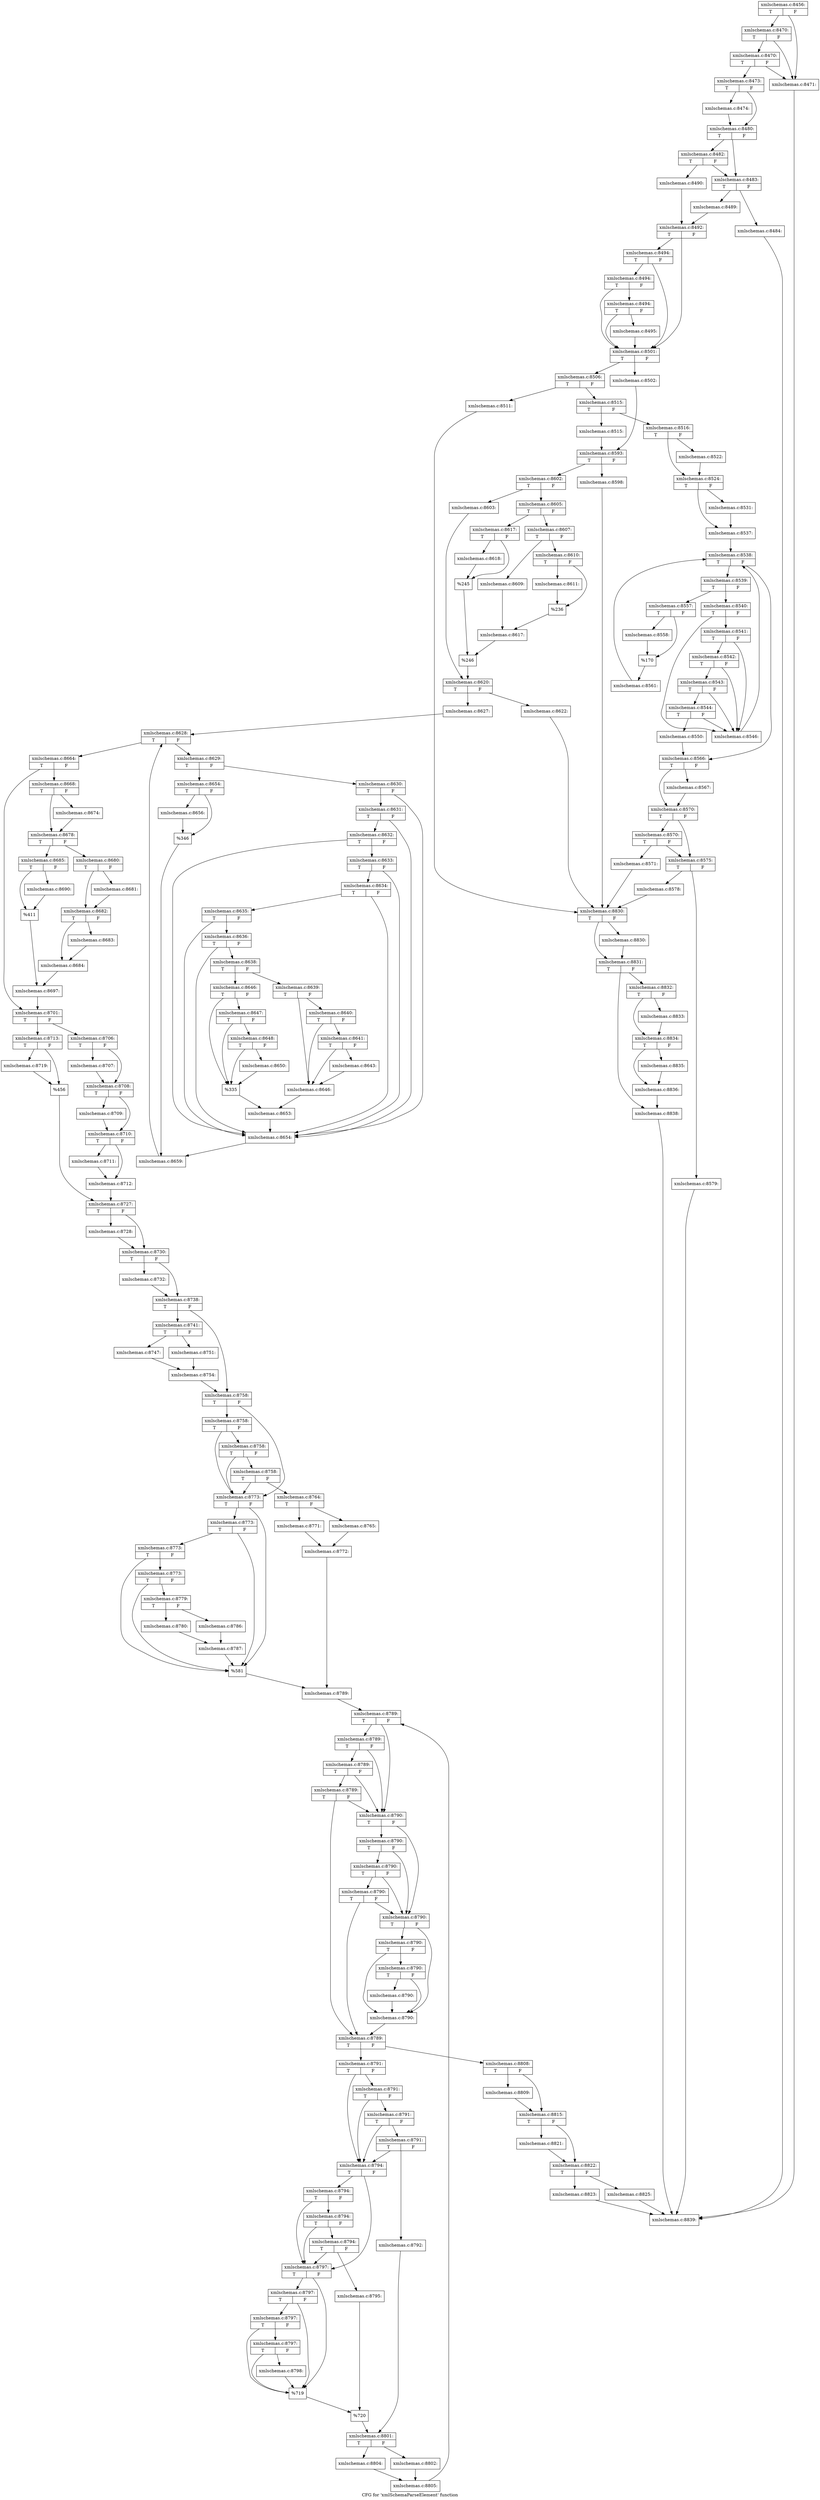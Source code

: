 digraph "CFG for 'xmlSchemaParseElement' function" {
	label="CFG for 'xmlSchemaParseElement' function";

	Node0x4f6e110 [shape=record,label="{xmlschemas.c:8456:|{<s0>T|<s1>F}}"];
	Node0x4f6e110 -> Node0x4f95220;
	Node0x4f6e110 -> Node0x4f95340;
	Node0x4f95340 [shape=record,label="{xmlschemas.c:8470:|{<s0>T|<s1>F}}"];
	Node0x4f95340 -> Node0x4f95220;
	Node0x4f95340 -> Node0x4f952c0;
	Node0x4f952c0 [shape=record,label="{xmlschemas.c:8470:|{<s0>T|<s1>F}}"];
	Node0x4f952c0 -> Node0x4f95220;
	Node0x4f952c0 -> Node0x4f95270;
	Node0x4f95220 [shape=record,label="{xmlschemas.c:8471:}"];
	Node0x4f95220 -> Node0x4f7c2d0;
	Node0x4f95270 [shape=record,label="{xmlschemas.c:8473:|{<s0>T|<s1>F}}"];
	Node0x4f95270 -> Node0x4f95c00;
	Node0x4f95270 -> Node0x4f95c50;
	Node0x4f95c00 [shape=record,label="{xmlschemas.c:8474:}"];
	Node0x4f95c00 -> Node0x4f95c50;
	Node0x4f95c50 [shape=record,label="{xmlschemas.c:8480:|{<s0>T|<s1>F}}"];
	Node0x4f95c50 -> Node0x4f96650;
	Node0x4f95c50 -> Node0x4f96740;
	Node0x4f96740 [shape=record,label="{xmlschemas.c:8482:|{<s0>T|<s1>F}}"];
	Node0x4f96740 -> Node0x4f96650;
	Node0x4f96740 -> Node0x4f966f0;
	Node0x4f96650 [shape=record,label="{xmlschemas.c:8483:|{<s0>T|<s1>F}}"];
	Node0x4f96650 -> Node0x4f96d00;
	Node0x4f96650 -> Node0x4f96d50;
	Node0x4f96d00 [shape=record,label="{xmlschemas.c:8484:}"];
	Node0x4f96d00 -> Node0x4f7c2d0;
	Node0x4f96d50 [shape=record,label="{xmlschemas.c:8489:}"];
	Node0x4f96d50 -> Node0x4f966a0;
	Node0x4f966f0 [shape=record,label="{xmlschemas.c:8490:}"];
	Node0x4f966f0 -> Node0x4f966a0;
	Node0x4f966a0 [shape=record,label="{xmlschemas.c:8492:|{<s0>T|<s1>F}}"];
	Node0x4f966a0 -> Node0x4f97e40;
	Node0x4f966a0 -> Node0x4f97d20;
	Node0x4f97e40 [shape=record,label="{xmlschemas.c:8494:|{<s0>T|<s1>F}}"];
	Node0x4f97e40 -> Node0x4f97df0;
	Node0x4f97e40 -> Node0x4f97d20;
	Node0x4f97df0 [shape=record,label="{xmlschemas.c:8494:|{<s0>T|<s1>F}}"];
	Node0x4f97df0 -> Node0x4f97d70;
	Node0x4f97df0 -> Node0x4f97d20;
	Node0x4f97d70 [shape=record,label="{xmlschemas.c:8494:|{<s0>T|<s1>F}}"];
	Node0x4f97d70 -> Node0x4f97cd0;
	Node0x4f97d70 -> Node0x4f97d20;
	Node0x4f97cd0 [shape=record,label="{xmlschemas.c:8495:}"];
	Node0x4f97cd0 -> Node0x4f97d20;
	Node0x4f97d20 [shape=record,label="{xmlschemas.c:8501:|{<s0>T|<s1>F}}"];
	Node0x4f97d20 -> Node0x4f99180;
	Node0x4f97d20 -> Node0x4f991d0;
	Node0x4f99180 [shape=record,label="{xmlschemas.c:8502:}"];
	Node0x4f99180 -> Node0x4f99c00;
	Node0x4f991d0 [shape=record,label="{xmlschemas.c:8506:|{<s0>T|<s1>F}}"];
	Node0x4f991d0 -> Node0x4f9ad10;
	Node0x4f991d0 -> Node0x4f9ad60;
	Node0x4f9ad10 [shape=record,label="{xmlschemas.c:8511:}"];
	Node0x4f9ad10 -> Node0x4f9b040;
	Node0x4f9ad60 [shape=record,label="{xmlschemas.c:8515:|{<s0>T|<s1>F}}"];
	Node0x4f9ad60 -> Node0x4f9b160;
	Node0x4f9ad60 -> Node0x4f9b1b0;
	Node0x4f9b160 [shape=record,label="{xmlschemas.c:8516:|{<s0>T|<s1>F}}"];
	Node0x4f9b160 -> Node0x4f9bf00;
	Node0x4f9b160 -> Node0x4f9bf50;
	Node0x4f9bf00 [shape=record,label="{xmlschemas.c:8522:}"];
	Node0x4f9bf00 -> Node0x4f9bf50;
	Node0x4f9bf50 [shape=record,label="{xmlschemas.c:8524:|{<s0>T|<s1>F}}"];
	Node0x4f9bf50 -> Node0x4f9cc30;
	Node0x4f9bf50 -> Node0x4f9cc80;
	Node0x4f9cc30 [shape=record,label="{xmlschemas.c:8531:}"];
	Node0x4f9cc30 -> Node0x4f9cc80;
	Node0x4f9cc80 [shape=record,label="{xmlschemas.c:8537:}"];
	Node0x4f9cc80 -> Node0x4f9d650;
	Node0x4f9d650 [shape=record,label="{xmlschemas.c:8538:|{<s0>T|<s1>F}}"];
	Node0x4f9d650 -> Node0x4f9da40;
	Node0x4f9d650 -> Node0x4f9d870;
	Node0x4f9da40 [shape=record,label="{xmlschemas.c:8539:|{<s0>T|<s1>F}}"];
	Node0x4f9da40 -> Node0x4f9dc00;
	Node0x4f9da40 -> Node0x4f9dca0;
	Node0x4f9dc00 [shape=record,label="{xmlschemas.c:8540:|{<s0>T|<s1>F}}"];
	Node0x4f9dc00 -> Node0x4f9e0b0;
	Node0x4f9dc00 -> Node0x4f9e320;
	Node0x4f9e320 [shape=record,label="{xmlschemas.c:8541:|{<s0>T|<s1>F}}"];
	Node0x4f9e320 -> Node0x4f9e0b0;
	Node0x4f9e320 -> Node0x4f9e2a0;
	Node0x4f9e2a0 [shape=record,label="{xmlschemas.c:8542:|{<s0>T|<s1>F}}"];
	Node0x4f9e2a0 -> Node0x4f9e0b0;
	Node0x4f9e2a0 -> Node0x4f9e220;
	Node0x4f9e220 [shape=record,label="{xmlschemas.c:8543:|{<s0>T|<s1>F}}"];
	Node0x4f9e220 -> Node0x4f9e0b0;
	Node0x4f9e220 -> Node0x4f9e1a0;
	Node0x4f9e1a0 [shape=record,label="{xmlschemas.c:8544:|{<s0>T|<s1>F}}"];
	Node0x4f9e1a0 -> Node0x4f9e0b0;
	Node0x4f9e1a0 -> Node0x4f9e150;
	Node0x4f9e0b0 [shape=record,label="{xmlschemas.c:8546:}"];
	Node0x4f9e0b0 -> Node0x4f9d650;
	Node0x4f9e150 [shape=record,label="{xmlschemas.c:8550:}"];
	Node0x4f9e150 -> Node0x4f9d870;
	Node0x4f9dca0 [shape=record,label="{xmlschemas.c:8557:|{<s0>T|<s1>F}}"];
	Node0x4f9dca0 -> Node0x4f9e100;
	Node0x4f9dca0 -> Node0x4fa0340;
	Node0x4f9e100 [shape=record,label="{xmlschemas.c:8558:}"];
	Node0x4f9e100 -> Node0x4fa0340;
	Node0x4fa0340 [shape=record,label="{%170}"];
	Node0x4fa0340 -> Node0x4f9dc50;
	Node0x4f9dc50 [shape=record,label="{xmlschemas.c:8561:}"];
	Node0x4f9dc50 -> Node0x4f9d650;
	Node0x4f9d870 [shape=record,label="{xmlschemas.c:8566:|{<s0>T|<s1>F}}"];
	Node0x4f9d870 -> Node0x4fa1160;
	Node0x4f9d870 -> Node0x4fa11b0;
	Node0x4fa1160 [shape=record,label="{xmlschemas.c:8567:}"];
	Node0x4fa1160 -> Node0x4fa11b0;
	Node0x4fa11b0 [shape=record,label="{xmlschemas.c:8570:|{<s0>T|<s1>F}}"];
	Node0x4fa11b0 -> Node0x4fa1a60;
	Node0x4fa11b0 -> Node0x4fa1a10;
	Node0x4fa1a60 [shape=record,label="{xmlschemas.c:8570:|{<s0>T|<s1>F}}"];
	Node0x4fa1a60 -> Node0x4fa19c0;
	Node0x4fa1a60 -> Node0x4fa1a10;
	Node0x4fa19c0 [shape=record,label="{xmlschemas.c:8571:}"];
	Node0x4fa19c0 -> Node0x4f9b040;
	Node0x4fa1a10 [shape=record,label="{xmlschemas.c:8575:|{<s0>T|<s1>F}}"];
	Node0x4fa1a10 -> Node0x4fa2430;
	Node0x4fa1a10 -> Node0x4fa2480;
	Node0x4fa2430 [shape=record,label="{xmlschemas.c:8578:}"];
	Node0x4fa2430 -> Node0x4f9b040;
	Node0x4fa2480 [shape=record,label="{xmlschemas.c:8579:}"];
	Node0x4fa2480 -> Node0x4f7c2d0;
	Node0x4f9b1b0 [shape=record,label="{xmlschemas.c:8515:}"];
	Node0x4f9b1b0 -> Node0x4f99c00;
	Node0x4f99c00 [shape=record,label="{xmlschemas.c:8593:|{<s0>T|<s1>F}}"];
	Node0x4f99c00 -> Node0x4fa4770;
	Node0x4f99c00 -> Node0x4fa47c0;
	Node0x4fa4770 [shape=record,label="{xmlschemas.c:8598:}"];
	Node0x4fa4770 -> Node0x4f9b040;
	Node0x4fa47c0 [shape=record,label="{xmlschemas.c:8602:|{<s0>T|<s1>F}}"];
	Node0x4fa47c0 -> Node0x4fa4ea0;
	Node0x4fa47c0 -> Node0x4fa4f40;
	Node0x4fa4ea0 [shape=record,label="{xmlschemas.c:8603:}"];
	Node0x4fa4ea0 -> Node0x4fa4ef0;
	Node0x4fa4f40 [shape=record,label="{xmlschemas.c:8605:|{<s0>T|<s1>F}}"];
	Node0x4fa4f40 -> Node0x4fa5880;
	Node0x4fa4f40 -> Node0x4fa5920;
	Node0x4fa5880 [shape=record,label="{xmlschemas.c:8607:|{<s0>T|<s1>F}}"];
	Node0x4fa5880 -> Node0x4fa5fe0;
	Node0x4fa5880 -> Node0x4fa6080;
	Node0x4fa5fe0 [shape=record,label="{xmlschemas.c:8609:}"];
	Node0x4fa5fe0 -> Node0x4fa6030;
	Node0x4fa6080 [shape=record,label="{xmlschemas.c:8610:|{<s0>T|<s1>F}}"];
	Node0x4fa6080 -> Node0x4fa6860;
	Node0x4fa6080 -> Node0x4fa6810;
	Node0x4fa6810 [shape=record,label="{xmlschemas.c:8611:}"];
	Node0x4fa6810 -> Node0x4fa6860;
	Node0x4fa6860 [shape=record,label="{%236}"];
	Node0x4fa6860 -> Node0x4fa6030;
	Node0x4fa6030 [shape=record,label="{xmlschemas.c:8617:}"];
	Node0x4fa6030 -> Node0x4fa58d0;
	Node0x4fa5920 [shape=record,label="{xmlschemas.c:8617:|{<s0>T|<s1>F}}"];
	Node0x4fa5920 -> Node0x4fa7480;
	Node0x4fa5920 -> Node0x4fa74d0;
	Node0x4fa7480 [shape=record,label="{xmlschemas.c:8618:}"];
	Node0x4fa7480 -> Node0x4fa74d0;
	Node0x4fa74d0 [shape=record,label="{%245}"];
	Node0x4fa74d0 -> Node0x4fa58d0;
	Node0x4fa58d0 [shape=record,label="{%246}"];
	Node0x4fa58d0 -> Node0x4fa4ef0;
	Node0x4fa4ef0 [shape=record,label="{xmlschemas.c:8620:|{<s0>T|<s1>F}}"];
	Node0x4fa4ef0 -> Node0x46346e0;
	Node0x4fa4ef0 -> Node0x4fa86e0;
	Node0x46346e0 [shape=record,label="{xmlschemas.c:8622:}"];
	Node0x46346e0 -> Node0x4f9b040;
	Node0x4fa86e0 [shape=record,label="{xmlschemas.c:8627:}"];
	Node0x4fa86e0 -> Node0x4fa9060;
	Node0x4fa9060 [shape=record,label="{xmlschemas.c:8628:|{<s0>T|<s1>F}}"];
	Node0x4fa9060 -> Node0x4fa9410;
	Node0x4fa9060 -> Node0x4fa9240;
	Node0x4fa9410 [shape=record,label="{xmlschemas.c:8629:|{<s0>T|<s1>F}}"];
	Node0x4fa9410 -> Node0x4fa9550;
	Node0x4fa9410 -> Node0x4fa95f0;
	Node0x4fa9550 [shape=record,label="{xmlschemas.c:8630:|{<s0>T|<s1>F}}"];
	Node0x4fa9550 -> Node0x4fa99d0;
	Node0x4fa9550 -> Node0x4fa9ca0;
	Node0x4fa9ca0 [shape=record,label="{xmlschemas.c:8631:|{<s0>T|<s1>F}}"];
	Node0x4fa9ca0 -> Node0x4fa99d0;
	Node0x4fa9ca0 -> Node0x4fa9c20;
	Node0x4fa9c20 [shape=record,label="{xmlschemas.c:8632:|{<s0>T|<s1>F}}"];
	Node0x4fa9c20 -> Node0x4fa99d0;
	Node0x4fa9c20 -> Node0x4fa9ba0;
	Node0x4fa9ba0 [shape=record,label="{xmlschemas.c:8633:|{<s0>T|<s1>F}}"];
	Node0x4fa9ba0 -> Node0x4fa99d0;
	Node0x4fa9ba0 -> Node0x4fa9b20;
	Node0x4fa9b20 [shape=record,label="{xmlschemas.c:8634:|{<s0>T|<s1>F}}"];
	Node0x4fa9b20 -> Node0x4fa99d0;
	Node0x4fa9b20 -> Node0x4fa9aa0;
	Node0x4fa9aa0 [shape=record,label="{xmlschemas.c:8635:|{<s0>T|<s1>F}}"];
	Node0x4fa9aa0 -> Node0x4fa99d0;
	Node0x4fa9aa0 -> Node0x4fa9a20;
	Node0x4fa9a20 [shape=record,label="{xmlschemas.c:8636:|{<s0>T|<s1>F}}"];
	Node0x4fa9a20 -> Node0x4fa99d0;
	Node0x4fa9a20 -> Node0x4fa9980;
	Node0x4fa9980 [shape=record,label="{xmlschemas.c:8638:|{<s0>T|<s1>F}}"];
	Node0x4fa9980 -> Node0x4fabab0;
	Node0x4fa9980 -> Node0x4fabb50;
	Node0x4fabab0 [shape=record,label="{xmlschemas.c:8639:|{<s0>T|<s1>F}}"];
	Node0x4fabab0 -> Node0x4fabee0;
	Node0x4fabab0 -> Node0x4fabfb0;
	Node0x4fabfb0 [shape=record,label="{xmlschemas.c:8640:|{<s0>T|<s1>F}}"];
	Node0x4fabfb0 -> Node0x4fabee0;
	Node0x4fabfb0 -> Node0x4fabf30;
	Node0x4fabf30 [shape=record,label="{xmlschemas.c:8641:|{<s0>T|<s1>F}}"];
	Node0x4fabf30 -> Node0x4fabee0;
	Node0x4fabf30 -> Node0x4fabe90;
	Node0x4fabe90 [shape=record,label="{xmlschemas.c:8643:}"];
	Node0x4fabe90 -> Node0x4fabee0;
	Node0x4fabee0 [shape=record,label="{xmlschemas.c:8646:}"];
	Node0x4fabee0 -> Node0x4fabb00;
	Node0x4fabb50 [shape=record,label="{xmlschemas.c:8646:|{<s0>T|<s1>F}}"];
	Node0x4fabb50 -> Node0x4fad110;
	Node0x4fabb50 -> Node0x4fad1e0;
	Node0x4fad1e0 [shape=record,label="{xmlschemas.c:8647:|{<s0>T|<s1>F}}"];
	Node0x4fad1e0 -> Node0x4fad110;
	Node0x4fad1e0 -> Node0x4fad160;
	Node0x4fad160 [shape=record,label="{xmlschemas.c:8648:|{<s0>T|<s1>F}}"];
	Node0x4fad160 -> Node0x4fad110;
	Node0x4fad160 -> Node0x4fad0c0;
	Node0x4fad0c0 [shape=record,label="{xmlschemas.c:8650:}"];
	Node0x4fad0c0 -> Node0x4fad110;
	Node0x4fad110 [shape=record,label="{%335}"];
	Node0x4fad110 -> Node0x4fabb00;
	Node0x4fabb00 [shape=record,label="{xmlschemas.c:8653:}"];
	Node0x4fabb00 -> Node0x4fa99d0;
	Node0x4fa99d0 [shape=record,label="{xmlschemas.c:8654:}"];
	Node0x4fa99d0 -> Node0x4fa95a0;
	Node0x4fa95f0 [shape=record,label="{xmlschemas.c:8654:|{<s0>T|<s1>F}}"];
	Node0x4fa95f0 -> Node0x4fae660;
	Node0x4fa95f0 -> Node0x4fae6b0;
	Node0x4fae660 [shape=record,label="{xmlschemas.c:8656:}"];
	Node0x4fae660 -> Node0x4fae6b0;
	Node0x4fae6b0 [shape=record,label="{%346}"];
	Node0x4fae6b0 -> Node0x4fa95a0;
	Node0x4fa95a0 [shape=record,label="{xmlschemas.c:8659:}"];
	Node0x4fa95a0 -> Node0x4fa9060;
	Node0x4fa9240 [shape=record,label="{xmlschemas.c:8664:|{<s0>T|<s1>F}}"];
	Node0x4fa9240 -> Node0x4faf450;
	Node0x4fa9240 -> Node0x4faf4a0;
	Node0x4faf450 [shape=record,label="{xmlschemas.c:8668:|{<s0>T|<s1>F}}"];
	Node0x4faf450 -> Node0x4fb0440;
	Node0x4faf450 -> Node0x4fb0490;
	Node0x4fb0440 [shape=record,label="{xmlschemas.c:8674:}"];
	Node0x4fb0440 -> Node0x4fb0490;
	Node0x4fb0490 [shape=record,label="{xmlschemas.c:8678:|{<s0>T|<s1>F}}"];
	Node0x4fb0490 -> Node0x4fb0f20;
	Node0x4fb0490 -> Node0x4fb0fc0;
	Node0x4fb0f20 [shape=record,label="{xmlschemas.c:8680:|{<s0>T|<s1>F}}"];
	Node0x4fb0f20 -> Node0x4fb1380;
	Node0x4fb0f20 -> Node0x4fb13d0;
	Node0x4fb1380 [shape=record,label="{xmlschemas.c:8681:}"];
	Node0x4fb1380 -> Node0x4fb13d0;
	Node0x4fb13d0 [shape=record,label="{xmlschemas.c:8682:|{<s0>T|<s1>F}}"];
	Node0x4fb13d0 -> Node0x4fb1c00;
	Node0x4fb13d0 -> Node0x4fb1c50;
	Node0x4fb1c00 [shape=record,label="{xmlschemas.c:8683:}"];
	Node0x4fb1c00 -> Node0x4fb1c50;
	Node0x4fb1c50 [shape=record,label="{xmlschemas.c:8684:}"];
	Node0x4fb1c50 -> Node0x4fb0f70;
	Node0x4fb0fc0 [shape=record,label="{xmlschemas.c:8685:|{<s0>T|<s1>F}}"];
	Node0x4fb0fc0 -> Node0x4fb2970;
	Node0x4fb0fc0 -> Node0x4fb29c0;
	Node0x4fb2970 [shape=record,label="{xmlschemas.c:8690:}"];
	Node0x4fb2970 -> Node0x4fb29c0;
	Node0x4fb29c0 [shape=record,label="{%411}"];
	Node0x4fb29c0 -> Node0x4fb0f70;
	Node0x4fb0f70 [shape=record,label="{xmlschemas.c:8697:}"];
	Node0x4fb0f70 -> Node0x4faf4a0;
	Node0x4faf4a0 [shape=record,label="{xmlschemas.c:8701:|{<s0>T|<s1>F}}"];
	Node0x4faf4a0 -> Node0x4fb3c80;
	Node0x4faf4a0 -> Node0x4fb3d20;
	Node0x4fb3c80 [shape=record,label="{xmlschemas.c:8706:|{<s0>T|<s1>F}}"];
	Node0x4fb3c80 -> Node0x4fb40e0;
	Node0x4fb3c80 -> Node0x4fb4130;
	Node0x4fb40e0 [shape=record,label="{xmlschemas.c:8707:}"];
	Node0x4fb40e0 -> Node0x4fb4130;
	Node0x4fb4130 [shape=record,label="{xmlschemas.c:8708:|{<s0>T|<s1>F}}"];
	Node0x4fb4130 -> Node0x4fb4920;
	Node0x4fb4130 -> Node0x4fb4970;
	Node0x4fb4920 [shape=record,label="{xmlschemas.c:8709:}"];
	Node0x4fb4920 -> Node0x4fb4970;
	Node0x4fb4970 [shape=record,label="{xmlschemas.c:8710:|{<s0>T|<s1>F}}"];
	Node0x4fb4970 -> Node0x4fb51c0;
	Node0x4fb4970 -> Node0x4fb5210;
	Node0x4fb51c0 [shape=record,label="{xmlschemas.c:8711:}"];
	Node0x4fb51c0 -> Node0x4fb5210;
	Node0x4fb5210 [shape=record,label="{xmlschemas.c:8712:}"];
	Node0x4fb5210 -> Node0x4fb3cd0;
	Node0x4fb3d20 [shape=record,label="{xmlschemas.c:8713:|{<s0>T|<s1>F}}"];
	Node0x4fb3d20 -> Node0x4fb5f30;
	Node0x4fb3d20 -> Node0x4fb5f80;
	Node0x4fb5f30 [shape=record,label="{xmlschemas.c:8719:}"];
	Node0x4fb5f30 -> Node0x4fb5f80;
	Node0x4fb5f80 [shape=record,label="{%456}"];
	Node0x4fb5f80 -> Node0x4fb3cd0;
	Node0x4fb3cd0 [shape=record,label="{xmlschemas.c:8727:|{<s0>T|<s1>F}}"];
	Node0x4fb3cd0 -> Node0x4fb6ee0;
	Node0x4fb3cd0 -> Node0x4fb6f30;
	Node0x4fb6ee0 [shape=record,label="{xmlschemas.c:8728:}"];
	Node0x4fb6ee0 -> Node0x4fb6f30;
	Node0x4fb6f30 [shape=record,label="{xmlschemas.c:8730:|{<s0>T|<s1>F}}"];
	Node0x4fb6f30 -> Node0x4fb7a00;
	Node0x4fb6f30 -> Node0x4fb7a50;
	Node0x4fb7a00 [shape=record,label="{xmlschemas.c:8732:}"];
	Node0x4fb7a00 -> Node0x4fb7a50;
	Node0x4fb7a50 [shape=record,label="{xmlschemas.c:8738:|{<s0>T|<s1>F}}"];
	Node0x4fb7a50 -> Node0x4fb9110;
	Node0x4fb7a50 -> Node0x4fb9160;
	Node0x4fb9110 [shape=record,label="{xmlschemas.c:8741:|{<s0>T|<s1>F}}"];
	Node0x4fb9110 -> Node0x4fb9820;
	Node0x4fb9110 -> Node0x4fb98c0;
	Node0x4fb9820 [shape=record,label="{xmlschemas.c:8747:}"];
	Node0x4fb9820 -> Node0x4fb9870;
	Node0x4fb98c0 [shape=record,label="{xmlschemas.c:8751:}"];
	Node0x4fb98c0 -> Node0x4fb9870;
	Node0x4fb9870 [shape=record,label="{xmlschemas.c:8754:}"];
	Node0x4fb9870 -> Node0x4fb9160;
	Node0x4fb9160 [shape=record,label="{xmlschemas.c:8758:|{<s0>T|<s1>F}}"];
	Node0x4fb9160 -> Node0x4fbab30;
	Node0x4fb9160 -> Node0x4fbaa10;
	Node0x4fbab30 [shape=record,label="{xmlschemas.c:8758:|{<s0>T|<s1>F}}"];
	Node0x4fbab30 -> Node0x4fbaae0;
	Node0x4fbab30 -> Node0x4fbaa10;
	Node0x4fbaae0 [shape=record,label="{xmlschemas.c:8758:|{<s0>T|<s1>F}}"];
	Node0x4fbaae0 -> Node0x4fbaa60;
	Node0x4fbaae0 -> Node0x4fbaa10;
	Node0x4fbaa60 [shape=record,label="{xmlschemas.c:8758:|{<s0>T|<s1>F}}"];
	Node0x4fbaa60 -> Node0x4fba970;
	Node0x4fbaa60 -> Node0x4fbaa10;
	Node0x4fba970 [shape=record,label="{xmlschemas.c:8764:|{<s0>T|<s1>F}}"];
	Node0x4fba970 -> Node0x4fbb7f0;
	Node0x4fba970 -> Node0x4fbb890;
	Node0x4fbb7f0 [shape=record,label="{xmlschemas.c:8765:}"];
	Node0x4fbb7f0 -> Node0x4fbb840;
	Node0x4fbb890 [shape=record,label="{xmlschemas.c:8771:}"];
	Node0x4fbb890 -> Node0x4fbb840;
	Node0x4fbb840 [shape=record,label="{xmlschemas.c:8772:}"];
	Node0x4fbb840 -> Node0x4fba9c0;
	Node0x4fbaa10 [shape=record,label="{xmlschemas.c:8773:|{<s0>T|<s1>F}}"];
	Node0x4fbaa10 -> Node0x4fbcdf0;
	Node0x4fbaa10 -> Node0x4fbccd0;
	Node0x4fbcdf0 [shape=record,label="{xmlschemas.c:8773:|{<s0>T|<s1>F}}"];
	Node0x4fbcdf0 -> Node0x4fbcda0;
	Node0x4fbcdf0 -> Node0x4fbccd0;
	Node0x4fbcda0 [shape=record,label="{xmlschemas.c:8773:|{<s0>T|<s1>F}}"];
	Node0x4fbcda0 -> Node0x4fbcd20;
	Node0x4fbcda0 -> Node0x4fbccd0;
	Node0x4fbcd20 [shape=record,label="{xmlschemas.c:8773:|{<s0>T|<s1>F}}"];
	Node0x4fbcd20 -> Node0x4fbcc80;
	Node0x4fbcd20 -> Node0x4fbccd0;
	Node0x4fbcc80 [shape=record,label="{xmlschemas.c:8779:|{<s0>T|<s1>F}}"];
	Node0x4fbcc80 -> Node0x4fbdab0;
	Node0x4fbcc80 -> Node0x4fbdb50;
	Node0x4fbdab0 [shape=record,label="{xmlschemas.c:8780:}"];
	Node0x4fbdab0 -> Node0x4fbdb00;
	Node0x4fbdb50 [shape=record,label="{xmlschemas.c:8786:}"];
	Node0x4fbdb50 -> Node0x4fbdb00;
	Node0x4fbdb00 [shape=record,label="{xmlschemas.c:8787:}"];
	Node0x4fbdb00 -> Node0x4fbccd0;
	Node0x4fbccd0 [shape=record,label="{%581}"];
	Node0x4fbccd0 -> Node0x4fba9c0;
	Node0x4fba9c0 [shape=record,label="{xmlschemas.c:8789:}"];
	Node0x4fba9c0 -> Node0x4fbed00;
	Node0x4fbed00 [shape=record,label="{xmlschemas.c:8789:|{<s0>T|<s1>F}}"];
	Node0x4fbed00 -> Node0x4fbf190;
	Node0x4fbed00 -> Node0x4fbf040;
	Node0x4fbf190 [shape=record,label="{xmlschemas.c:8789:|{<s0>T|<s1>F}}"];
	Node0x4fbf190 -> Node0x4fbf140;
	Node0x4fbf190 -> Node0x4fbf040;
	Node0x4fbf140 [shape=record,label="{xmlschemas.c:8789:|{<s0>T|<s1>F}}"];
	Node0x4fbf140 -> Node0x4fbf0c0;
	Node0x4fbf140 -> Node0x4fbf040;
	Node0x4fbf0c0 [shape=record,label="{xmlschemas.c:8789:|{<s0>T|<s1>F}}"];
	Node0x4fbf0c0 -> Node0x4fbefa0;
	Node0x4fbf0c0 -> Node0x4fbf040;
	Node0x4fbf040 [shape=record,label="{xmlschemas.c:8790:|{<s0>T|<s1>F}}"];
	Node0x4fbf040 -> Node0x4fbfe80;
	Node0x4fbf040 -> Node0x4fbeff0;
	Node0x4fbfe80 [shape=record,label="{xmlschemas.c:8790:|{<s0>T|<s1>F}}"];
	Node0x4fbfe80 -> Node0x4fbfe30;
	Node0x4fbfe80 -> Node0x4fbeff0;
	Node0x4fbfe30 [shape=record,label="{xmlschemas.c:8790:|{<s0>T|<s1>F}}"];
	Node0x4fbfe30 -> Node0x4fbfdb0;
	Node0x4fbfe30 -> Node0x4fbeff0;
	Node0x4fbfdb0 [shape=record,label="{xmlschemas.c:8790:|{<s0>T|<s1>F}}"];
	Node0x4fbfdb0 -> Node0x4fbefa0;
	Node0x4fbfdb0 -> Node0x4fbeff0;
	Node0x4fbeff0 [shape=record,label="{xmlschemas.c:8790:|{<s0>T|<s1>F}}"];
	Node0x4fbeff0 -> Node0x4fc0da0;
	Node0x4fbeff0 -> Node0x4fc0cb0;
	Node0x4fc0da0 [shape=record,label="{xmlschemas.c:8790:|{<s0>T|<s1>F}}"];
	Node0x4fc0da0 -> Node0x4fc0d50;
	Node0x4fc0da0 -> Node0x4fc0cb0;
	Node0x4fc0d50 [shape=record,label="{xmlschemas.c:8790:|{<s0>T|<s1>F}}"];
	Node0x4fc0d50 -> Node0x4fc0d00;
	Node0x4fc0d50 -> Node0x4fc0cb0;
	Node0x4fc0d00 [shape=record,label="{xmlschemas.c:8790:}"];
	Node0x4fc0d00 -> Node0x4fc0cb0;
	Node0x4fc0cb0 [shape=record,label="{xmlschemas.c:8790:}"];
	Node0x4fc0cb0 -> Node0x4fbefa0;
	Node0x4fbefa0 [shape=record,label="{xmlschemas.c:8789:|{<s0>T|<s1>F}}"];
	Node0x4fbefa0 -> Node0x4fc0c00;
	Node0x4fbefa0 -> Node0x4fbef20;
	Node0x4fc0c00 [shape=record,label="{xmlschemas.c:8791:|{<s0>T|<s1>F}}"];
	Node0x4fc0c00 -> Node0x4fc2010;
	Node0x4fc0c00 -> Node0x4fc1ef0;
	Node0x4fc2010 [shape=record,label="{xmlschemas.c:8791:|{<s0>T|<s1>F}}"];
	Node0x4fc2010 -> Node0x4fc1fc0;
	Node0x4fc2010 -> Node0x4fc1ef0;
	Node0x4fc1fc0 [shape=record,label="{xmlschemas.c:8791:|{<s0>T|<s1>F}}"];
	Node0x4fc1fc0 -> Node0x4fc1f40;
	Node0x4fc1fc0 -> Node0x4fc1ef0;
	Node0x4fc1f40 [shape=record,label="{xmlschemas.c:8791:|{<s0>T|<s1>F}}"];
	Node0x4fc1f40 -> Node0x4fc16b0;
	Node0x4fc1f40 -> Node0x4fc1ef0;
	Node0x4fc16b0 [shape=record,label="{xmlschemas.c:8792:}"];
	Node0x4fc16b0 -> Node0x4fc1ea0;
	Node0x4fc1ef0 [shape=record,label="{xmlschemas.c:8794:|{<s0>T|<s1>F}}"];
	Node0x4fc1ef0 -> Node0x4fc3d60;
	Node0x4fc1ef0 -> Node0x4fc3c70;
	Node0x4fc3d60 [shape=record,label="{xmlschemas.c:8794:|{<s0>T|<s1>F}}"];
	Node0x4fc3d60 -> Node0x4fc3d10;
	Node0x4fc3d60 -> Node0x4fc3c70;
	Node0x4fc3d10 [shape=record,label="{xmlschemas.c:8794:|{<s0>T|<s1>F}}"];
	Node0x4fc3d10 -> Node0x4fc3cc0;
	Node0x4fc3d10 -> Node0x4fc3c70;
	Node0x4fc3cc0 [shape=record,label="{xmlschemas.c:8794:|{<s0>T|<s1>F}}"];
	Node0x4fc3cc0 -> Node0x4fc3890;
	Node0x4fc3cc0 -> Node0x4fc3c70;
	Node0x4fc3890 [shape=record,label="{xmlschemas.c:8795:}"];
	Node0x4fc3890 -> Node0x4fc3840;
	Node0x4fc3c70 [shape=record,label="{xmlschemas.c:8797:|{<s0>T|<s1>F}}"];
	Node0x4fc3c70 -> Node0x4fc4ff0;
	Node0x4fc3c70 -> Node0x4fc4ed0;
	Node0x4fc4ff0 [shape=record,label="{xmlschemas.c:8797:|{<s0>T|<s1>F}}"];
	Node0x4fc4ff0 -> Node0x4fc4fa0;
	Node0x4fc4ff0 -> Node0x4fc4ed0;
	Node0x4fc4fa0 [shape=record,label="{xmlschemas.c:8797:|{<s0>T|<s1>F}}"];
	Node0x4fc4fa0 -> Node0x4fc4f20;
	Node0x4fc4fa0 -> Node0x4fc4ed0;
	Node0x4fc4f20 [shape=record,label="{xmlschemas.c:8797:|{<s0>T|<s1>F}}"];
	Node0x4fc4f20 -> Node0x4fc4e80;
	Node0x4fc4f20 -> Node0x4fc4ed0;
	Node0x4fc4e80 [shape=record,label="{xmlschemas.c:8798:}"];
	Node0x4fc4e80 -> Node0x4fc4ed0;
	Node0x4fc4ed0 [shape=record,label="{%719}"];
	Node0x4fc4ed0 -> Node0x4fc3840;
	Node0x4fc3840 [shape=record,label="{%720}"];
	Node0x4fc3840 -> Node0x4fc1ea0;
	Node0x4fc1ea0 [shape=record,label="{xmlschemas.c:8801:|{<s0>T|<s1>F}}"];
	Node0x4fc1ea0 -> Node0x4fc6350;
	Node0x4fc1ea0 -> Node0x4fc63f0;
	Node0x4fc6350 [shape=record,label="{xmlschemas.c:8802:}"];
	Node0x4fc6350 -> Node0x4fc63a0;
	Node0x4fc63f0 [shape=record,label="{xmlschemas.c:8804:}"];
	Node0x4fc63f0 -> Node0x4fc63a0;
	Node0x4fc63a0 [shape=record,label="{xmlschemas.c:8805:}"];
	Node0x4fc63a0 -> Node0x4fbed00;
	Node0x4fbef20 [shape=record,label="{xmlschemas.c:8808:|{<s0>T|<s1>F}}"];
	Node0x4fbef20 -> Node0x4fc2ef0;
	Node0x4fbef20 -> Node0x4fc6f90;
	Node0x4fc2ef0 [shape=record,label="{xmlschemas.c:8809:}"];
	Node0x4fc2ef0 -> Node0x4fc6f90;
	Node0x4fc6f90 [shape=record,label="{xmlschemas.c:8815:|{<s0>T|<s1>F}}"];
	Node0x4fc6f90 -> Node0x4fc7b20;
	Node0x4fc6f90 -> Node0x4fc7b70;
	Node0x4fc7b20 [shape=record,label="{xmlschemas.c:8821:}"];
	Node0x4fc7b20 -> Node0x4fc7b70;
	Node0x4fc7b70 [shape=record,label="{xmlschemas.c:8822:|{<s0>T|<s1>F}}"];
	Node0x4fc7b70 -> Node0x4fc80a0;
	Node0x4fc7b70 -> Node0x4fc8140;
	Node0x4fc80a0 [shape=record,label="{xmlschemas.c:8823:}"];
	Node0x4fc80a0 -> Node0x4f7c2d0;
	Node0x4fc8140 [shape=record,label="{xmlschemas.c:8825:}"];
	Node0x4fc8140 -> Node0x4f7c2d0;
	Node0x4f9b040 [shape=record,label="{xmlschemas.c:8830:|{<s0>T|<s1>F}}"];
	Node0x4f9b040 -> Node0x4fc80f0;
	Node0x4f9b040 -> Node0x4fc8c60;
	Node0x4fc80f0 [shape=record,label="{xmlschemas.c:8830:}"];
	Node0x4fc80f0 -> Node0x4fc8c60;
	Node0x4fc8c60 [shape=record,label="{xmlschemas.c:8831:|{<s0>T|<s1>F}}"];
	Node0x4fc8c60 -> Node0x4fc9190;
	Node0x4fc8c60 -> Node0x4fc91e0;
	Node0x4fc9190 [shape=record,label="{xmlschemas.c:8832:|{<s0>T|<s1>F}}"];
	Node0x4fc9190 -> Node0x4fc95a0;
	Node0x4fc9190 -> Node0x4fc95f0;
	Node0x4fc95a0 [shape=record,label="{xmlschemas.c:8833:}"];
	Node0x4fc95a0 -> Node0x4fc95f0;
	Node0x4fc95f0 [shape=record,label="{xmlschemas.c:8834:|{<s0>T|<s1>F}}"];
	Node0x4fc95f0 -> Node0x4fc9b50;
	Node0x4fc95f0 -> Node0x4fc9ba0;
	Node0x4fc9b50 [shape=record,label="{xmlschemas.c:8835:}"];
	Node0x4fc9b50 -> Node0x4fc9ba0;
	Node0x4fc9ba0 [shape=record,label="{xmlschemas.c:8836:}"];
	Node0x4fc9ba0 -> Node0x4fc91e0;
	Node0x4fc91e0 [shape=record,label="{xmlschemas.c:8838:}"];
	Node0x4fc91e0 -> Node0x4f7c2d0;
	Node0x4f7c2d0 [shape=record,label="{xmlschemas.c:8839:}"];
}
